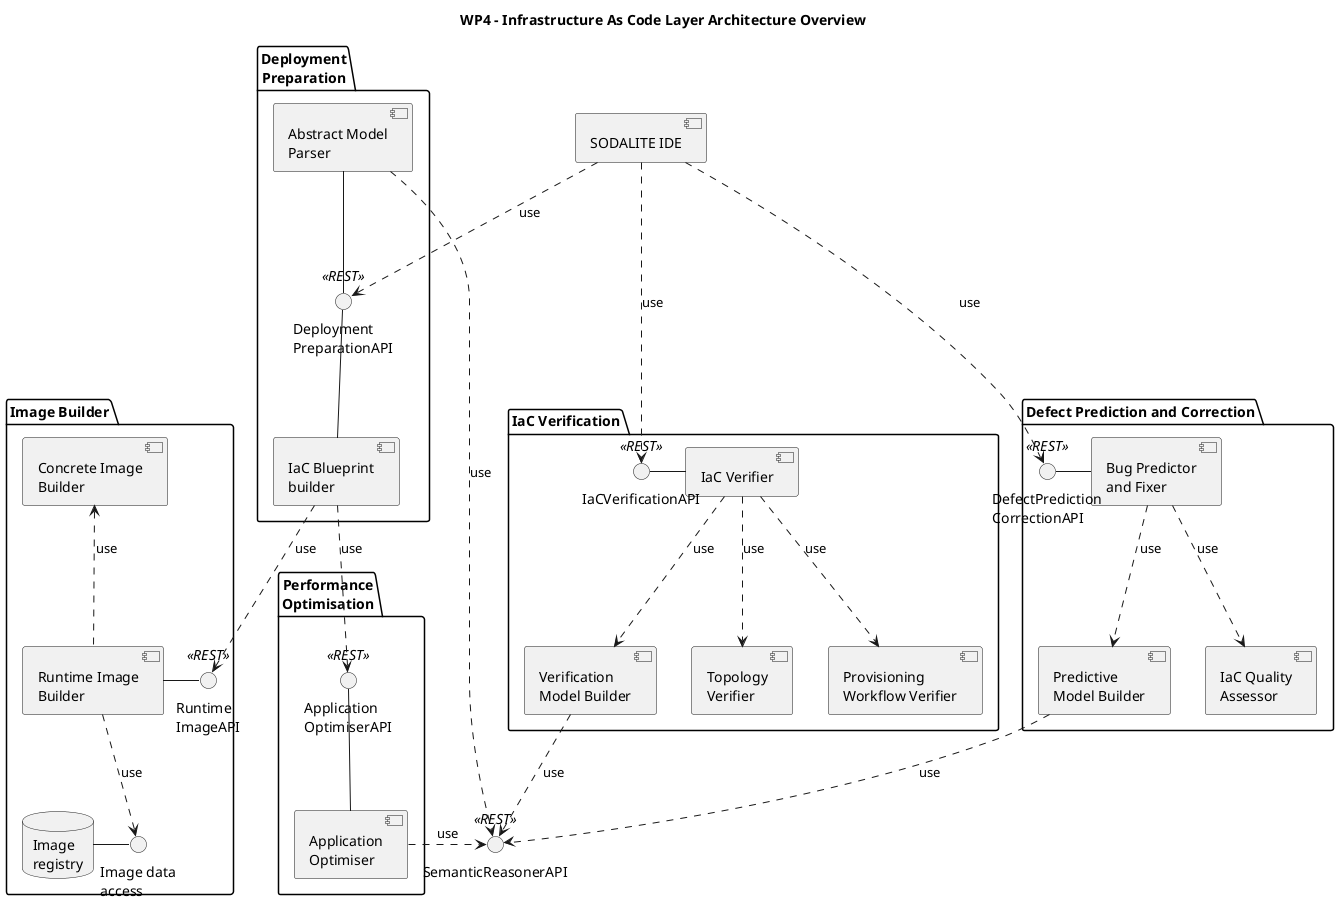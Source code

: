 @startuml

title WP4 - Infrastructure As Code Layer Architecture Overview

'reference to WP3
interface "SemanticReasonerAPI" <<REST>> as repoEndpoint

component "SODALITE IDE" as cSIDE

package "Deployment\nPreparation" as pDP {
    component [Abstract Model\nParser] as cAbstractModelParser
    component [IaC Blueprint\nbuilder] as cIaCBlueprintBuilder
    interface "Deployment\nPreparationAPI" <<REST>> as iBluePrintGeneratorAPI
}

package "Image Builder" {
    component [Runtime Image\nBuilder] as cRuntimeImageBuilder
    component [Concrete Image\nBuilder] as cConcreteImageBuilder
    interface "Runtime\nImageAPI" <<REST>> as iRuntimeImageBuilder
    cRuntimeImageBuilder - iRuntimeImageBuilder
    cRuntimeImageBuilder .u.> cConcreteImageBuilder: use
    database "Image\nregistry" as dIR
    interface "Image data\naccess" as iIRDataAccess

}

package "IaC Verification" as pIV {
    component [IaC Verifier] as cIaCVerifier
    interface "IaCVerificationAPI" <<REST>> as iIaCVerifier
    cIaCVerifier -l- iIaCVerifier
    component [Verification\nModel Builder] as cVerificationModelBuilder
    component [Topology\nVerifier] as cTopologyVerifier
    component [Provisioning\nWorkflow Verifier] as cProvisioningWorkflowVerifier
}

package "Defect Prediction and Correction" as pDPC {
    component [Bug Predictor\nand Fixer ] as cBugPredictorAndFixer
    interface "DefectPrediction\nCorrectionAPI" <<REST>> as iBugPredictorAndFixer
    cBugPredictorAndFixer -l- iBugPredictorAndFixer
    component [Predictive\nModel Builder] as cPredictiveModelBuilder
    component [IaC Quality\nAssessor] as cIaCQualityAssessor
}

package "Performance\nOptimisation" as packagePO {
    component "Application\nOptimiser" as cApplicationOptimiser
    interface "Application\nOptimiserAPI" <<REST>> as iApplicationOptimiser
    cApplicationOptimiser -u- iApplicationOptimiser
}

cAbstractModelParser -d- iBluePrintGeneratorAPI
cIaCBlueprintBuilder -u- iBluePrintGeneratorAPI


cAbstractModelParser .r.> repoEndpoint: use
cSIDE ..> iBluePrintGeneratorAPI: use
cSIDE ..> iIaCVerifier: use
cSIDE ..> iBugPredictorAndFixer: use

cIaCBlueprintBuilder ..> iApplicationOptimiser: use

dIR - iIRDataAccess
cRuntimeImageBuilder ..> iIRDataAccess: use
cIaCBlueprintBuilder ..> iRuntimeImageBuilder: use

cIaCVerifier ..> cVerificationModelBuilder:use
cIaCVerifier ..> cTopologyVerifier:use
cIaCVerifier ..> cProvisioningWorkflowVerifier:use

cBugPredictorAndFixer ..> cIaCQualityAssessor:use
cBugPredictorAndFixer ..> cPredictiveModelBuilder:use
cPredictiveModelBuilder ..> repoEndpoint:use
cVerificationModelBuilder ..> repoEndpoint:use
cApplicationOptimiser .r.> repoEndpoint:use

@enduml
